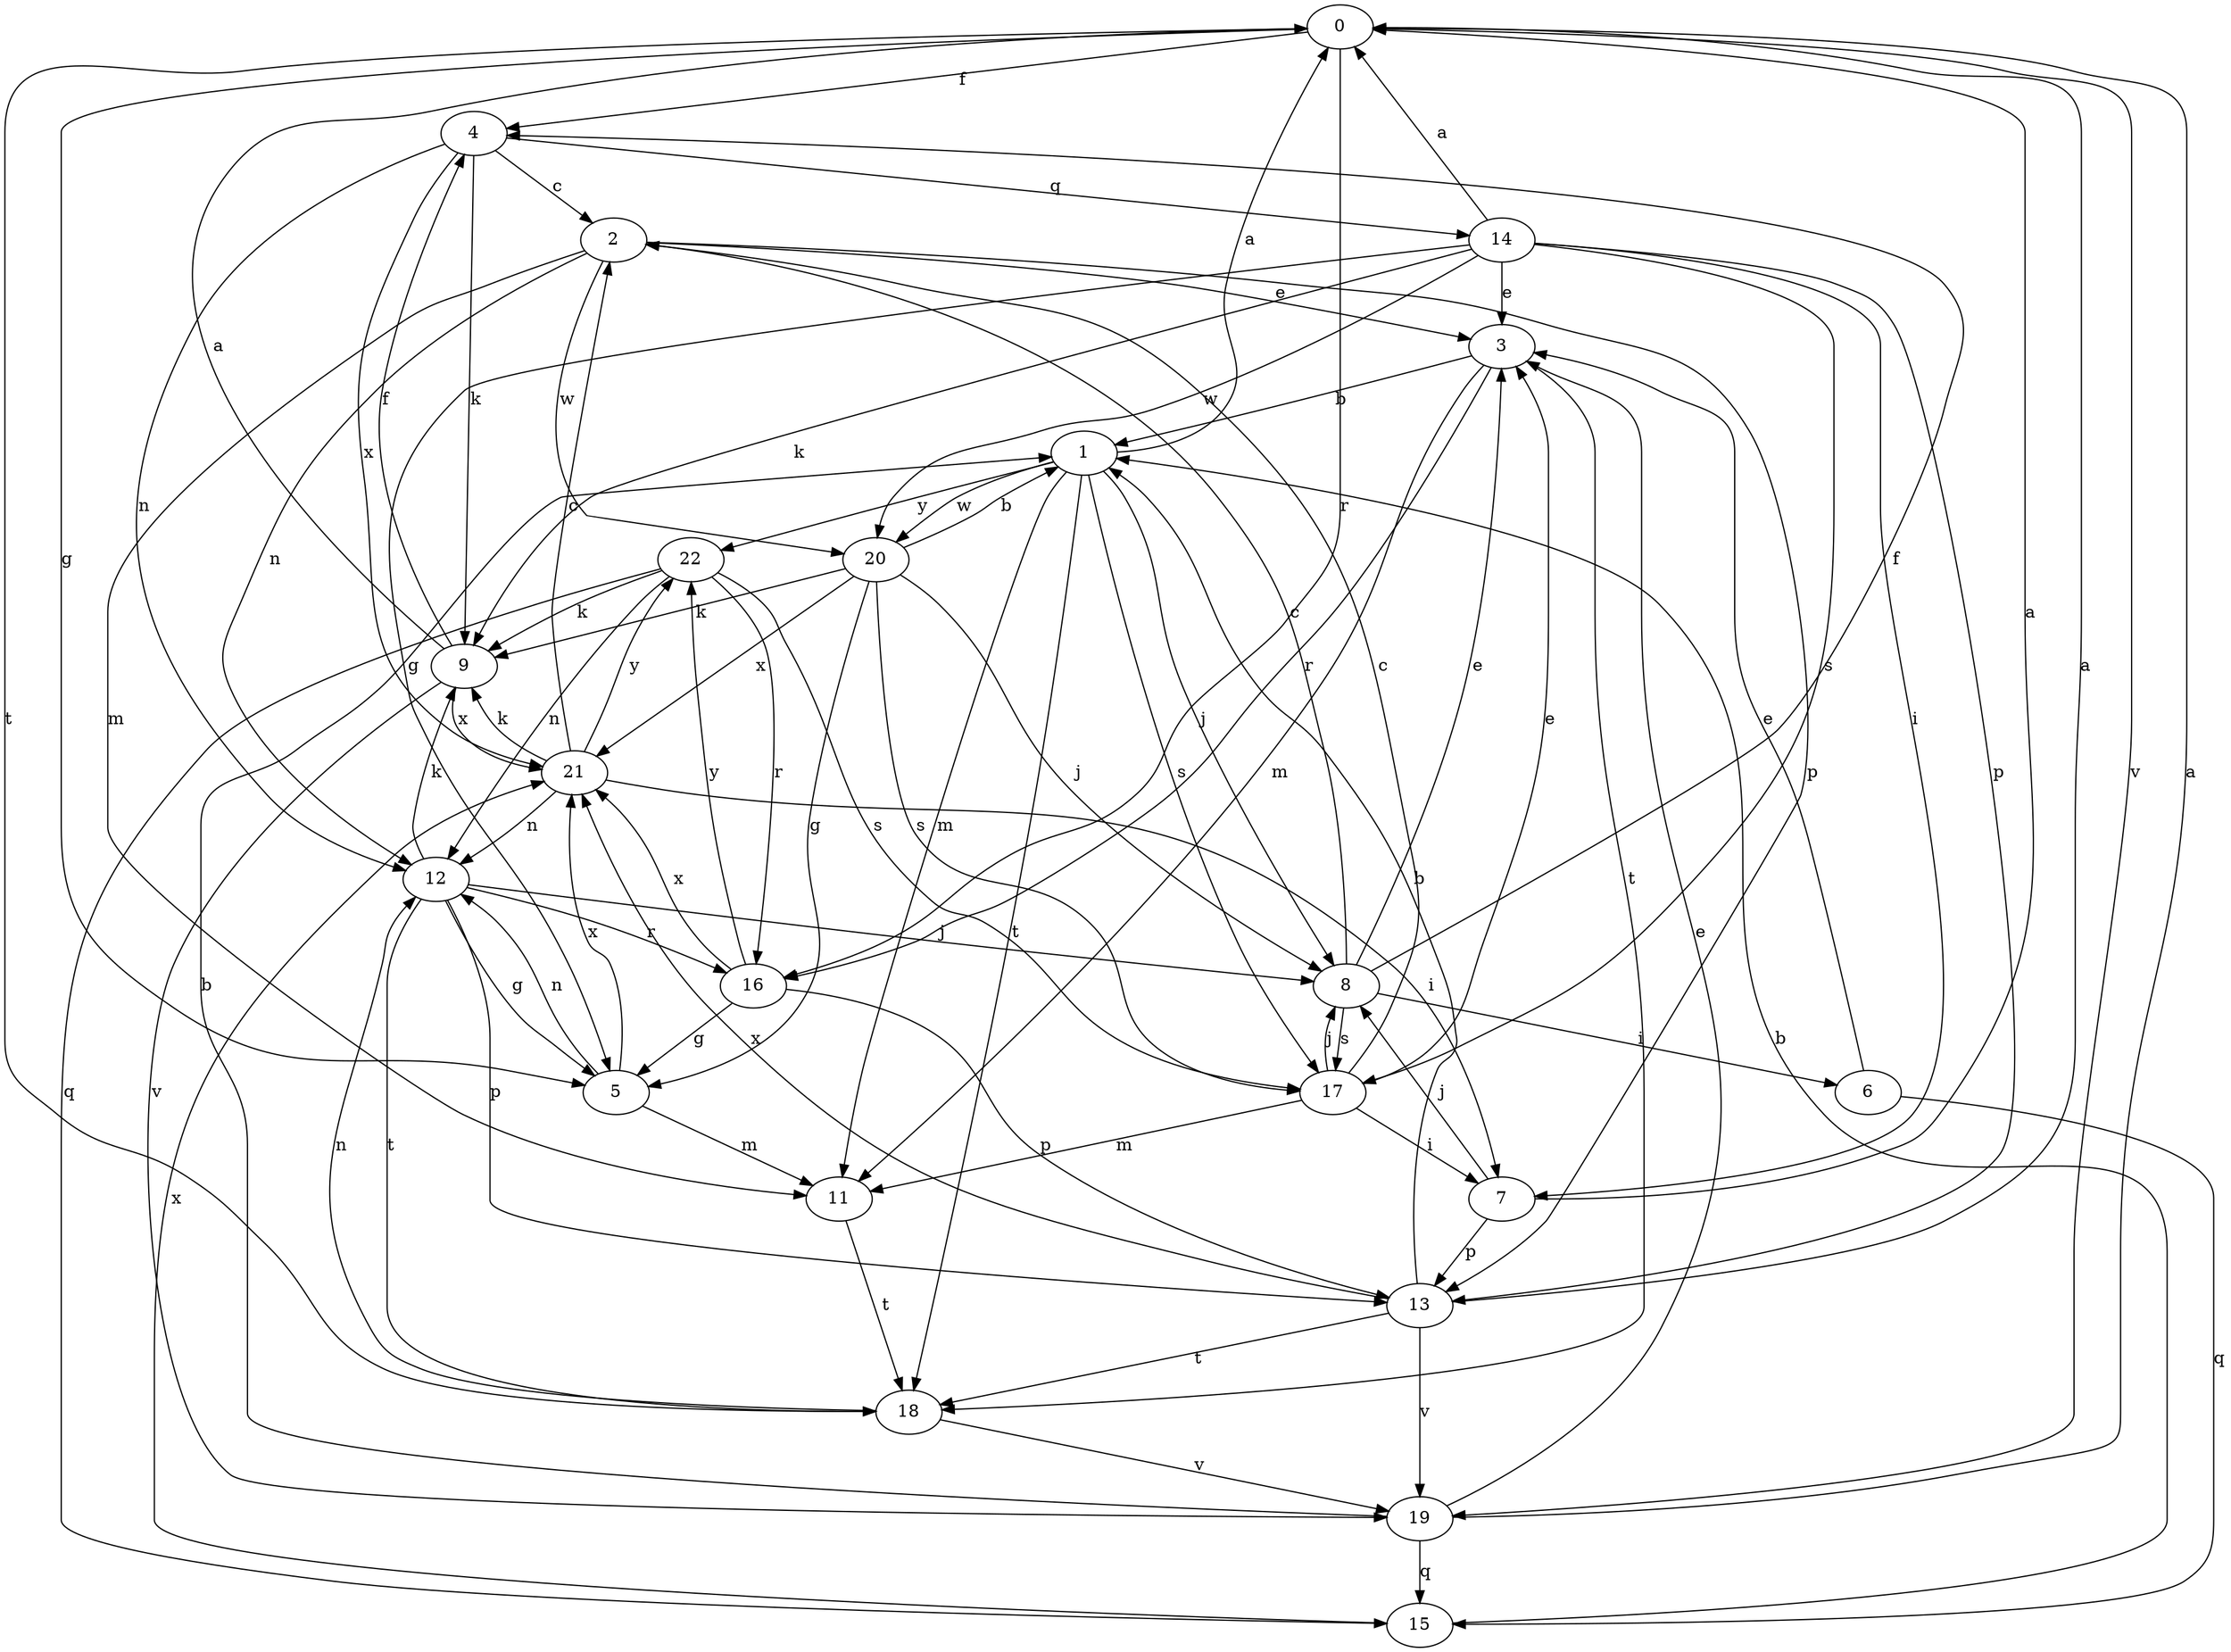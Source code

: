 strict digraph  {
0;
1;
2;
3;
4;
5;
6;
7;
8;
9;
11;
12;
13;
14;
15;
16;
17;
18;
19;
20;
21;
22;
0 -> 4  [label=f];
0 -> 5  [label=g];
0 -> 16  [label=r];
0 -> 18  [label=t];
0 -> 19  [label=v];
1 -> 0  [label=a];
1 -> 8  [label=j];
1 -> 11  [label=m];
1 -> 17  [label=s];
1 -> 18  [label=t];
1 -> 20  [label=w];
1 -> 22  [label=y];
2 -> 3  [label=e];
2 -> 11  [label=m];
2 -> 12  [label=n];
2 -> 13  [label=p];
2 -> 20  [label=w];
3 -> 1  [label=b];
3 -> 11  [label=m];
3 -> 16  [label=r];
3 -> 18  [label=t];
4 -> 2  [label=c];
4 -> 9  [label=k];
4 -> 12  [label=n];
4 -> 14  [label=q];
4 -> 21  [label=x];
5 -> 11  [label=m];
5 -> 12  [label=n];
5 -> 21  [label=x];
6 -> 3  [label=e];
6 -> 15  [label=q];
7 -> 0  [label=a];
7 -> 8  [label=j];
7 -> 13  [label=p];
8 -> 2  [label=c];
8 -> 3  [label=e];
8 -> 4  [label=f];
8 -> 6  [label=i];
8 -> 17  [label=s];
9 -> 0  [label=a];
9 -> 4  [label=f];
9 -> 19  [label=v];
9 -> 21  [label=x];
11 -> 18  [label=t];
12 -> 5  [label=g];
12 -> 8  [label=j];
12 -> 9  [label=k];
12 -> 13  [label=p];
12 -> 16  [label=r];
12 -> 18  [label=t];
13 -> 0  [label=a];
13 -> 1  [label=b];
13 -> 18  [label=t];
13 -> 19  [label=v];
13 -> 21  [label=x];
14 -> 0  [label=a];
14 -> 3  [label=e];
14 -> 5  [label=g];
14 -> 7  [label=i];
14 -> 9  [label=k];
14 -> 13  [label=p];
14 -> 17  [label=s];
14 -> 20  [label=w];
15 -> 1  [label=b];
15 -> 21  [label=x];
16 -> 5  [label=g];
16 -> 13  [label=p];
16 -> 21  [label=x];
16 -> 22  [label=y];
17 -> 2  [label=c];
17 -> 3  [label=e];
17 -> 7  [label=i];
17 -> 8  [label=j];
17 -> 11  [label=m];
18 -> 12  [label=n];
18 -> 19  [label=v];
19 -> 0  [label=a];
19 -> 1  [label=b];
19 -> 3  [label=e];
19 -> 15  [label=q];
20 -> 1  [label=b];
20 -> 5  [label=g];
20 -> 8  [label=j];
20 -> 9  [label=k];
20 -> 17  [label=s];
20 -> 21  [label=x];
21 -> 2  [label=c];
21 -> 7  [label=i];
21 -> 9  [label=k];
21 -> 12  [label=n];
21 -> 22  [label=y];
22 -> 9  [label=k];
22 -> 12  [label=n];
22 -> 15  [label=q];
22 -> 16  [label=r];
22 -> 17  [label=s];
}
